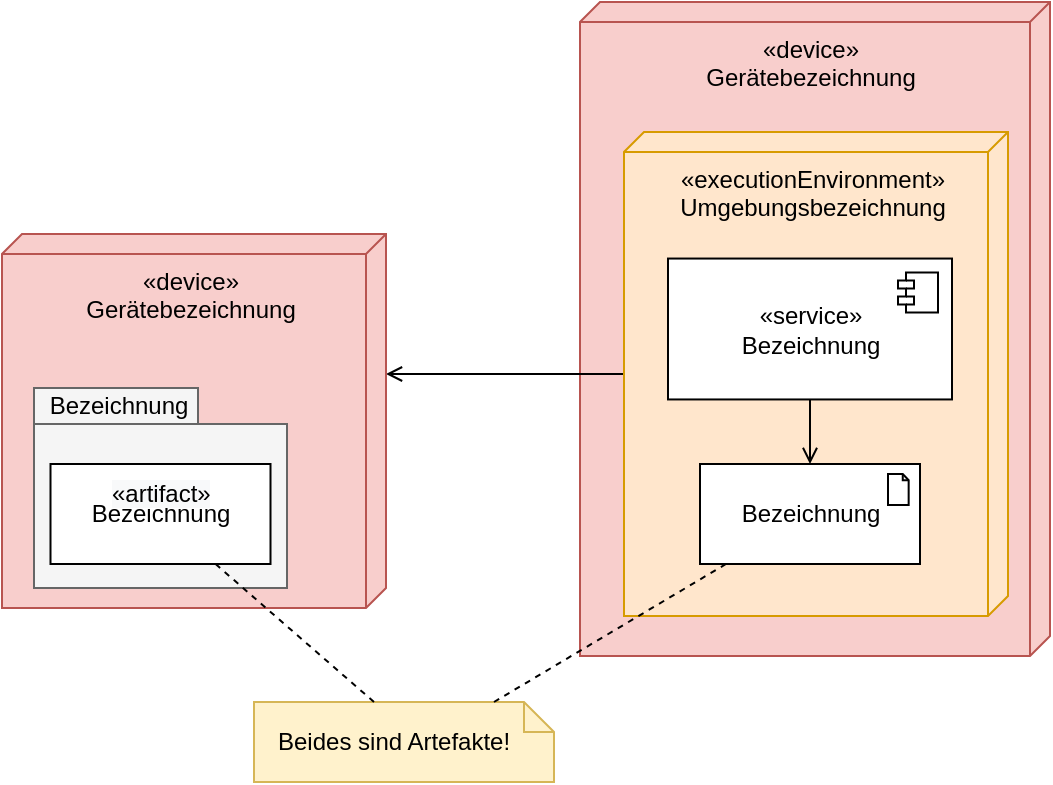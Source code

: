 <mxfile pages="2">
    <diagram id="xqotitL8uuE5FluPYOoE" name="Darstellungselement">
        <mxGraphModel dx="897" dy="950" grid="0" gridSize="10" guides="1" tooltips="1" connect="1" arrows="1" fold="1" page="1" pageScale="1" pageWidth="827" pageHeight="1169" math="0" shadow="0">
            <root>
                <mxCell id="0"/>
                <mxCell id="1" parent="0"/>
                <mxCell id="5x1QvNT2mw9-kYvGkyA7-8" value="&lt;span style=&quot;&quot;&gt;«device»&lt;/span&gt;&lt;br&gt;Gerätebezeichnung" style="verticalAlign=top;align=center;shape=cube;size=10;direction=south;fontStyle=0;html=1;boundedLbl=1;spacingLeft=5;strokeColor=#b85450;strokeWidth=1;fillColor=#f8cecc;" parent="1" vertex="1">
                    <mxGeometry x="467" y="155" width="235" height="327" as="geometry"/>
                </mxCell>
                <mxCell id="5x1QvNT2mw9-kYvGkyA7-15" style="edgeStyle=orthogonalEdgeStyle;rounded=0;orthogonalLoop=1;jettySize=auto;html=1;entryX=0;entryY=0;entryDx=70;entryDy=0;entryPerimeter=0;endArrow=open;endFill=0;" parent="5x1QvNT2mw9-kYvGkyA7-8" source="5x1QvNT2mw9-kYvGkyA7-9" target="5x1QvNT2mw9-kYvGkyA7-13" edge="1">
                    <mxGeometry relative="1" as="geometry"/>
                </mxCell>
                <mxCell id="5x1QvNT2mw9-kYvGkyA7-9" value="«executionEnvironment»&lt;br&gt;Umgebungsbezeichnung" style="verticalAlign=top;align=center;shape=cube;size=10;direction=south;html=1;boundedLbl=1;spacingLeft=5;strokeColor=#d79b00;strokeWidth=1;fillColor=#ffe6cc;" parent="5x1QvNT2mw9-kYvGkyA7-8" vertex="1">
                    <mxGeometry width="192" height="242" relative="1" as="geometry">
                        <mxPoint x="22" y="65" as="offset"/>
                    </mxGeometry>
                </mxCell>
                <mxCell id="5x1QvNT2mw9-kYvGkyA7-12" style="edgeStyle=orthogonalEdgeStyle;rounded=0;orthogonalLoop=1;jettySize=auto;html=1;entryX=0.5;entryY=0;entryDx=0;entryDy=0;endArrow=open;endFill=0;" parent="5x1QvNT2mw9-kYvGkyA7-8" source="5x1QvNT2mw9-kYvGkyA7-3" target="5x1QvNT2mw9-kYvGkyA7-7" edge="1">
                    <mxGeometry relative="1" as="geometry"/>
                </mxCell>
                <mxCell id="5x1QvNT2mw9-kYvGkyA7-3" value="«service»&lt;br&gt;Bezeichnung" style="html=1;dropTarget=0;" parent="5x1QvNT2mw9-kYvGkyA7-8" vertex="1">
                    <mxGeometry x="44" y="128.275" width="142" height="70.451" as="geometry"/>
                </mxCell>
                <mxCell id="5x1QvNT2mw9-kYvGkyA7-4" value="" style="shape=module;jettyWidth=8;jettyHeight=4;" parent="5x1QvNT2mw9-kYvGkyA7-3" vertex="1">
                    <mxGeometry x="1" width="20" height="20" relative="1" as="geometry">
                        <mxPoint x="-27" y="7" as="offset"/>
                    </mxGeometry>
                </mxCell>
                <mxCell id="5x1QvNT2mw9-kYvGkyA7-11" value="" style="group" parent="5x1QvNT2mw9-kYvGkyA7-8" vertex="1" connectable="0">
                    <mxGeometry x="60" y="231" width="110" height="50" as="geometry"/>
                </mxCell>
                <mxCell id="5x1QvNT2mw9-kYvGkyA7-7" value="Bezeichnung" style="html=1;strokeColor=#000000;" parent="5x1QvNT2mw9-kYvGkyA7-11" vertex="1">
                    <mxGeometry width="110" height="50" as="geometry"/>
                </mxCell>
                <mxCell id="5x1QvNT2mw9-kYvGkyA7-6" value="" style="html=1;verticalLabelPosition=bottom;align=center;labelBackgroundColor=#ffffff;verticalAlign=top;strokeWidth=1;strokeColor=#000000;shadow=0;dashed=0;shape=mxgraph.ios7.icons.document;" parent="5x1QvNT2mw9-kYvGkyA7-11" vertex="1">
                    <mxGeometry x="94" y="5" width="10.33" height="15.5" as="geometry"/>
                </mxCell>
                <mxCell id="5x1QvNT2mw9-kYvGkyA7-13" value="«device»&lt;br&gt;Gerätebezeichnung" style="verticalAlign=top;align=center;shape=cube;size=10;direction=south;html=1;boundedLbl=1;spacingLeft=5;strokeColor=#b85450;strokeWidth=1;fillColor=#f8cecc;" parent="1" vertex="1">
                    <mxGeometry x="178" y="271" width="192" height="187" as="geometry"/>
                </mxCell>
                <mxCell id="5x1QvNT2mw9-kYvGkyA7-14" value="" style="shape=folder;fontStyle=1;spacingTop=10;tabWidth=82;tabHeight=18;tabPosition=left;html=1;strokeColor=#666666;strokeWidth=1;align=center;fillColor=#f5f5f5;fontColor=#333333;" parent="1" vertex="1">
                    <mxGeometry x="194" y="348" width="126.5" height="100" as="geometry"/>
                </mxCell>
                <mxCell id="5x1QvNT2mw9-kYvGkyA7-16" value="Bezeichnung" style="text;html=1;align=center;verticalAlign=middle;resizable=0;points=[];autosize=1;strokeColor=none;fillColor=none;" parent="1" vertex="1">
                    <mxGeometry x="196" y="348" width="79" height="18" as="geometry"/>
                </mxCell>
                <mxCell id="5x1QvNT2mw9-kYvGkyA7-26" value="" style="group" parent="1" vertex="1" connectable="0">
                    <mxGeometry x="202.25" y="386" width="110" height="50" as="geometry"/>
                </mxCell>
                <mxCell id="5x1QvNT2mw9-kYvGkyA7-27" value="Bezeichnung" style="html=1;strokeColor=#000000;" parent="5x1QvNT2mw9-kYvGkyA7-26" vertex="1">
                    <mxGeometry width="110" height="50" as="geometry"/>
                </mxCell>
                <mxCell id="5x1QvNT2mw9-kYvGkyA7-32" value="&lt;span style=&quot;color: rgb(0 , 0 , 0) ; font-family: &amp;#34;helvetica&amp;#34; ; font-size: 12px ; font-style: normal ; font-weight: 400 ; letter-spacing: normal ; text-align: center ; text-indent: 0px ; text-transform: none ; word-spacing: 0px ; background-color: rgb(248 , 249 , 250) ; display: inline ; float: none&quot;&gt;«artifact»&lt;/span&gt;" style="text;whiteSpace=wrap;html=1;" parent="5x1QvNT2mw9-kYvGkyA7-26" vertex="1">
                    <mxGeometry x="29.002" y="0.999" width="73" height="28" as="geometry"/>
                </mxCell>
                <mxCell id="5x1QvNT2mw9-kYvGkyA7-33" value="Beides sind Artefakte!" style="shape=note;size=15;align=left;spacingLeft=10;html=1;whiteSpace=wrap;strokeColor=#d6b656;strokeWidth=1;fillColor=#fff2cc;" parent="1" vertex="1">
                    <mxGeometry x="304" y="505" width="150" height="40" as="geometry"/>
                </mxCell>
                <mxCell id="5x1QvNT2mw9-kYvGkyA7-34" value="" style="edgeStyle=none;endArrow=none;exitX=0.4;exitY=0;dashed=1;html=1;rounded=0;entryX=0.75;entryY=1;entryDx=0;entryDy=0;" parent="1" source="5x1QvNT2mw9-kYvGkyA7-33" target="5x1QvNT2mw9-kYvGkyA7-27" edge="1">
                    <mxGeometry x="1" relative="1" as="geometry">
                        <mxPoint x="353" y="519" as="targetPoint"/>
                    </mxGeometry>
                </mxCell>
                <mxCell id="5x1QvNT2mw9-kYvGkyA7-35" value="" style="edgeStyle=none;endArrow=none;exitX=0.8;exitY=0;dashed=1;html=1;rounded=0;" parent="1" source="5x1QvNT2mw9-kYvGkyA7-33" target="5x1QvNT2mw9-kYvGkyA7-7" edge="1">
                    <mxGeometry x="1" relative="1" as="geometry">
                        <mxPoint x="513" y="519" as="targetPoint"/>
                    </mxGeometry>
                </mxCell>
            </root>
        </mxGraphModel>
    </diagram>
    <diagram id="DHCUXRkkX-kQIrrurq6N" name="Beispiel">
        <mxGraphModel dx="897" dy="950" grid="0" gridSize="10" guides="1" tooltips="1" connect="1" arrows="1" fold="1" page="1" pageScale="1" pageWidth="827" pageHeight="1169" math="0" shadow="0">
            <root>
                <mxCell id="rqMFX54rcnVw5PcIJOyL-0"/>
                <mxCell id="rqMFX54rcnVw5PcIJOyL-1" parent="rqMFX54rcnVw5PcIJOyL-0"/>
                <mxCell id="rqMFX54rcnVw5PcIJOyL-2" value="&lt;span&gt;«device»&lt;/span&gt;&lt;br&gt;Build Server" style="verticalAlign=top;align=center;shape=cube;size=10;direction=south;fontStyle=0;html=1;boundedLbl=1;spacingLeft=5;strokeColor=#b85450;strokeWidth=1;fillColor=#f8cecc;" parent="rqMFX54rcnVw5PcIJOyL-1" vertex="1">
                    <mxGeometry x="467" y="155" width="235" height="327" as="geometry"/>
                </mxCell>
                <mxCell id="rqMFX54rcnVw5PcIJOyL-3" value="«executionEnvironment»&lt;br&gt;Windows Server 2019" style="verticalAlign=top;align=center;shape=cube;size=10;direction=south;html=1;boundedLbl=1;spacingLeft=5;strokeColor=#d79b00;strokeWidth=1;fillColor=#ffe6cc;" parent="rqMFX54rcnVw5PcIJOyL-2" vertex="1">
                    <mxGeometry width="192" height="242" relative="1" as="geometry">
                        <mxPoint x="22" y="65" as="offset"/>
                    </mxGeometry>
                </mxCell>
                <mxCell id="rqMFX54rcnVw5PcIJOyL-4" style="edgeStyle=orthogonalEdgeStyle;rounded=0;orthogonalLoop=1;jettySize=auto;html=1;entryX=0.5;entryY=0;entryDx=0;entryDy=0;endArrow=open;endFill=0;" parent="rqMFX54rcnVw5PcIJOyL-2" source="rqMFX54rcnVw5PcIJOyL-5" target="rqMFX54rcnVw5PcIJOyL-8" edge="1">
                    <mxGeometry relative="1" as="geometry"/>
                </mxCell>
                <mxCell id="rqMFX54rcnVw5PcIJOyL-5" value="«service»&lt;br&gt;MS Build" style="html=1;dropTarget=0;" parent="rqMFX54rcnVw5PcIJOyL-2" vertex="1">
                    <mxGeometry x="44" y="128.275" width="142" height="70.451" as="geometry"/>
                </mxCell>
                <mxCell id="rqMFX54rcnVw5PcIJOyL-6" value="" style="shape=module;jettyWidth=8;jettyHeight=4;" parent="rqMFX54rcnVw5PcIJOyL-5" vertex="1">
                    <mxGeometry x="1" width="20" height="20" relative="1" as="geometry">
                        <mxPoint x="-27" y="7" as="offset"/>
                    </mxGeometry>
                </mxCell>
                <mxCell id="rqMFX54rcnVw5PcIJOyL-7" value="" style="group" parent="rqMFX54rcnVw5PcIJOyL-2" vertex="1" connectable="0">
                    <mxGeometry x="60" y="231" width="110" height="50" as="geometry"/>
                </mxCell>
                <mxCell id="rqMFX54rcnVw5PcIJOyL-8" value="Source Code" style="html=1;strokeColor=#000000;" parent="rqMFX54rcnVw5PcIJOyL-7" vertex="1">
                    <mxGeometry width="110" height="50" as="geometry"/>
                </mxCell>
                <mxCell id="rqMFX54rcnVw5PcIJOyL-9" value="" style="html=1;verticalLabelPosition=bottom;align=center;labelBackgroundColor=#ffffff;verticalAlign=top;strokeWidth=1;strokeColor=#000000;shadow=0;dashed=0;shape=mxgraph.ios7.icons.document;" parent="rqMFX54rcnVw5PcIJOyL-7" vertex="1">
                    <mxGeometry x="94" y="5" width="10.33" height="15.5" as="geometry"/>
                </mxCell>
                <mxCell id="rqMFX54rcnVw5PcIJOyL-10" value="«device»&lt;br&gt;Deployment Server" style="verticalAlign=top;align=center;shape=cube;size=10;direction=south;html=1;boundedLbl=1;spacingLeft=5;strokeColor=#b85450;strokeWidth=1;fillColor=#f8cecc;" parent="rqMFX54rcnVw5PcIJOyL-1" vertex="1">
                    <mxGeometry x="189" y="249" width="182" height="187" as="geometry"/>
                </mxCell>
                <mxCell id="rqMFX54rcnVw5PcIJOyL-11" style="edgeStyle=orthogonalEdgeStyle;rounded=0;orthogonalLoop=1;jettySize=auto;html=1;entryX=0;entryY=0;entryDx=70;entryDy=0;entryPerimeter=0;endArrow=open;endFill=0;" parent="rqMFX54rcnVw5PcIJOyL-1" source="rqMFX54rcnVw5PcIJOyL-5" target="rqMFX54rcnVw5PcIJOyL-10" edge="1">
                    <mxGeometry relative="1" as="geometry"/>
                </mxCell>
                <mxCell id="rqMFX54rcnVw5PcIJOyL-12" value="" style="shape=folder;fontStyle=1;spacingTop=10;tabWidth=82;tabHeight=18;tabPosition=left;html=1;strokeColor=#666666;strokeWidth=1;align=center;fillColor=#f5f5f5;fontColor=#333333;" parent="rqMFX54rcnVw5PcIJOyL-1" vertex="1">
                    <mxGeometry x="209" y="320" width="126.5" height="100" as="geometry"/>
                </mxCell>
                <mxCell id="rqMFX54rcnVw5PcIJOyL-13" value="public\install\" style="text;html=1;align=center;verticalAlign=middle;resizable=0;points=[];autosize=1;strokeColor=none;fillColor=none;" parent="rqMFX54rcnVw5PcIJOyL-1" vertex="1">
                    <mxGeometry x="211" y="320" width="79" height="18" as="geometry"/>
                </mxCell>
                <mxCell id="rqMFX54rcnVw5PcIJOyL-14" value="" style="group" parent="rqMFX54rcnVw5PcIJOyL-1" vertex="1" connectable="0">
                    <mxGeometry x="217.25" y="358" width="110" height="50" as="geometry"/>
                </mxCell>
                <mxCell id="rqMFX54rcnVw5PcIJOyL-15" value="install.exe" style="html=1;strokeColor=#000000;" parent="rqMFX54rcnVw5PcIJOyL-14" vertex="1">
                    <mxGeometry width="110" height="50" as="geometry"/>
                </mxCell>
                <mxCell id="rqMFX54rcnVw5PcIJOyL-16" value="&lt;span style=&quot;color: rgb(0 , 0 , 0) ; font-family: &amp;#34;helvetica&amp;#34; ; font-size: 12px ; font-style: normal ; font-weight: 400 ; letter-spacing: normal ; text-align: center ; text-indent: 0px ; text-transform: none ; word-spacing: 0px ; background-color: rgb(248 , 249 , 250) ; display: inline ; float: none&quot;&gt;«artifact»&lt;/span&gt;" style="text;whiteSpace=wrap;html=1;" parent="rqMFX54rcnVw5PcIJOyL-14" vertex="1">
                    <mxGeometry x="29.002" y="0.999" width="73" height="28" as="geometry"/>
                </mxCell>
                <mxCell id="rqMFX54rcnVw5PcIJOyL-20" value="&lt;span style=&quot;font-family: &amp;#34;helvetica&amp;#34;&quot;&gt;«deploy»&lt;/span&gt;" style="text;html=1;align=center;verticalAlign=middle;resizable=0;points=[];autosize=1;strokeColor=none;fillColor=none;" parent="rqMFX54rcnVw5PcIJOyL-1" vertex="1">
                    <mxGeometry x="395" y="317" width="59" height="18" as="geometry"/>
                </mxCell>
            </root>
        </mxGraphModel>
    </diagram>
</mxfile>